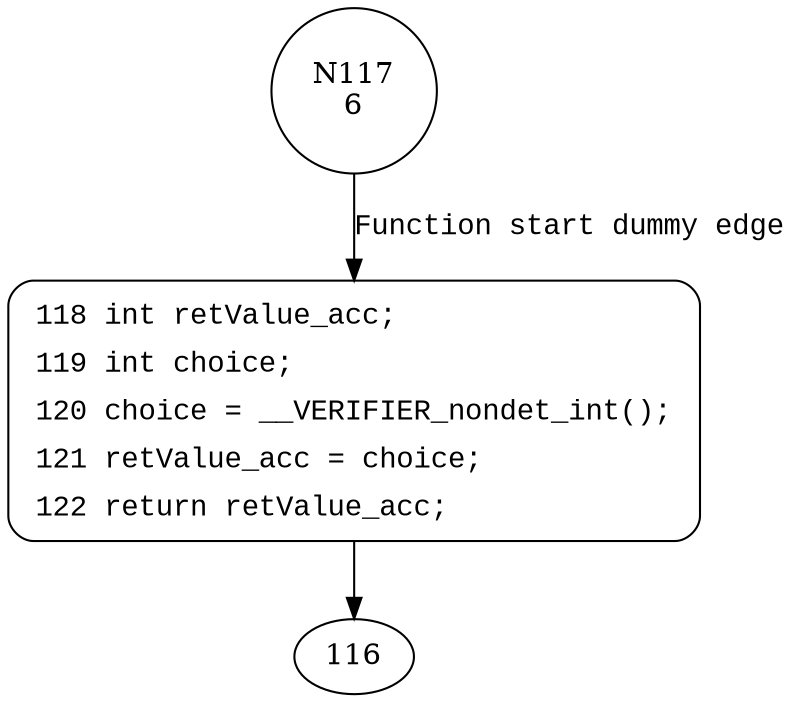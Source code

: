 digraph select_one {
117 [shape="circle" label="N117\n6"]
118 [shape="circle" label="N118\n5"]
118 [style="filled,bold" penwidth="1" fillcolor="white" fontname="Courier New" shape="Mrecord" label=<<table border="0" cellborder="0" cellpadding="3" bgcolor="white"><tr><td align="right">118</td><td align="left">int retValue_acc;</td></tr><tr><td align="right">119</td><td align="left">int choice;</td></tr><tr><td align="right">120</td><td align="left">choice = __VERIFIER_nondet_int();</td></tr><tr><td align="right">121</td><td align="left">retValue_acc = choice;</td></tr><tr><td align="right">122</td><td align="left">return retValue_acc;</td></tr></table>>]
118 -> 116[label=""]
117 -> 118 [label="Function start dummy edge" fontname="Courier New"]
}